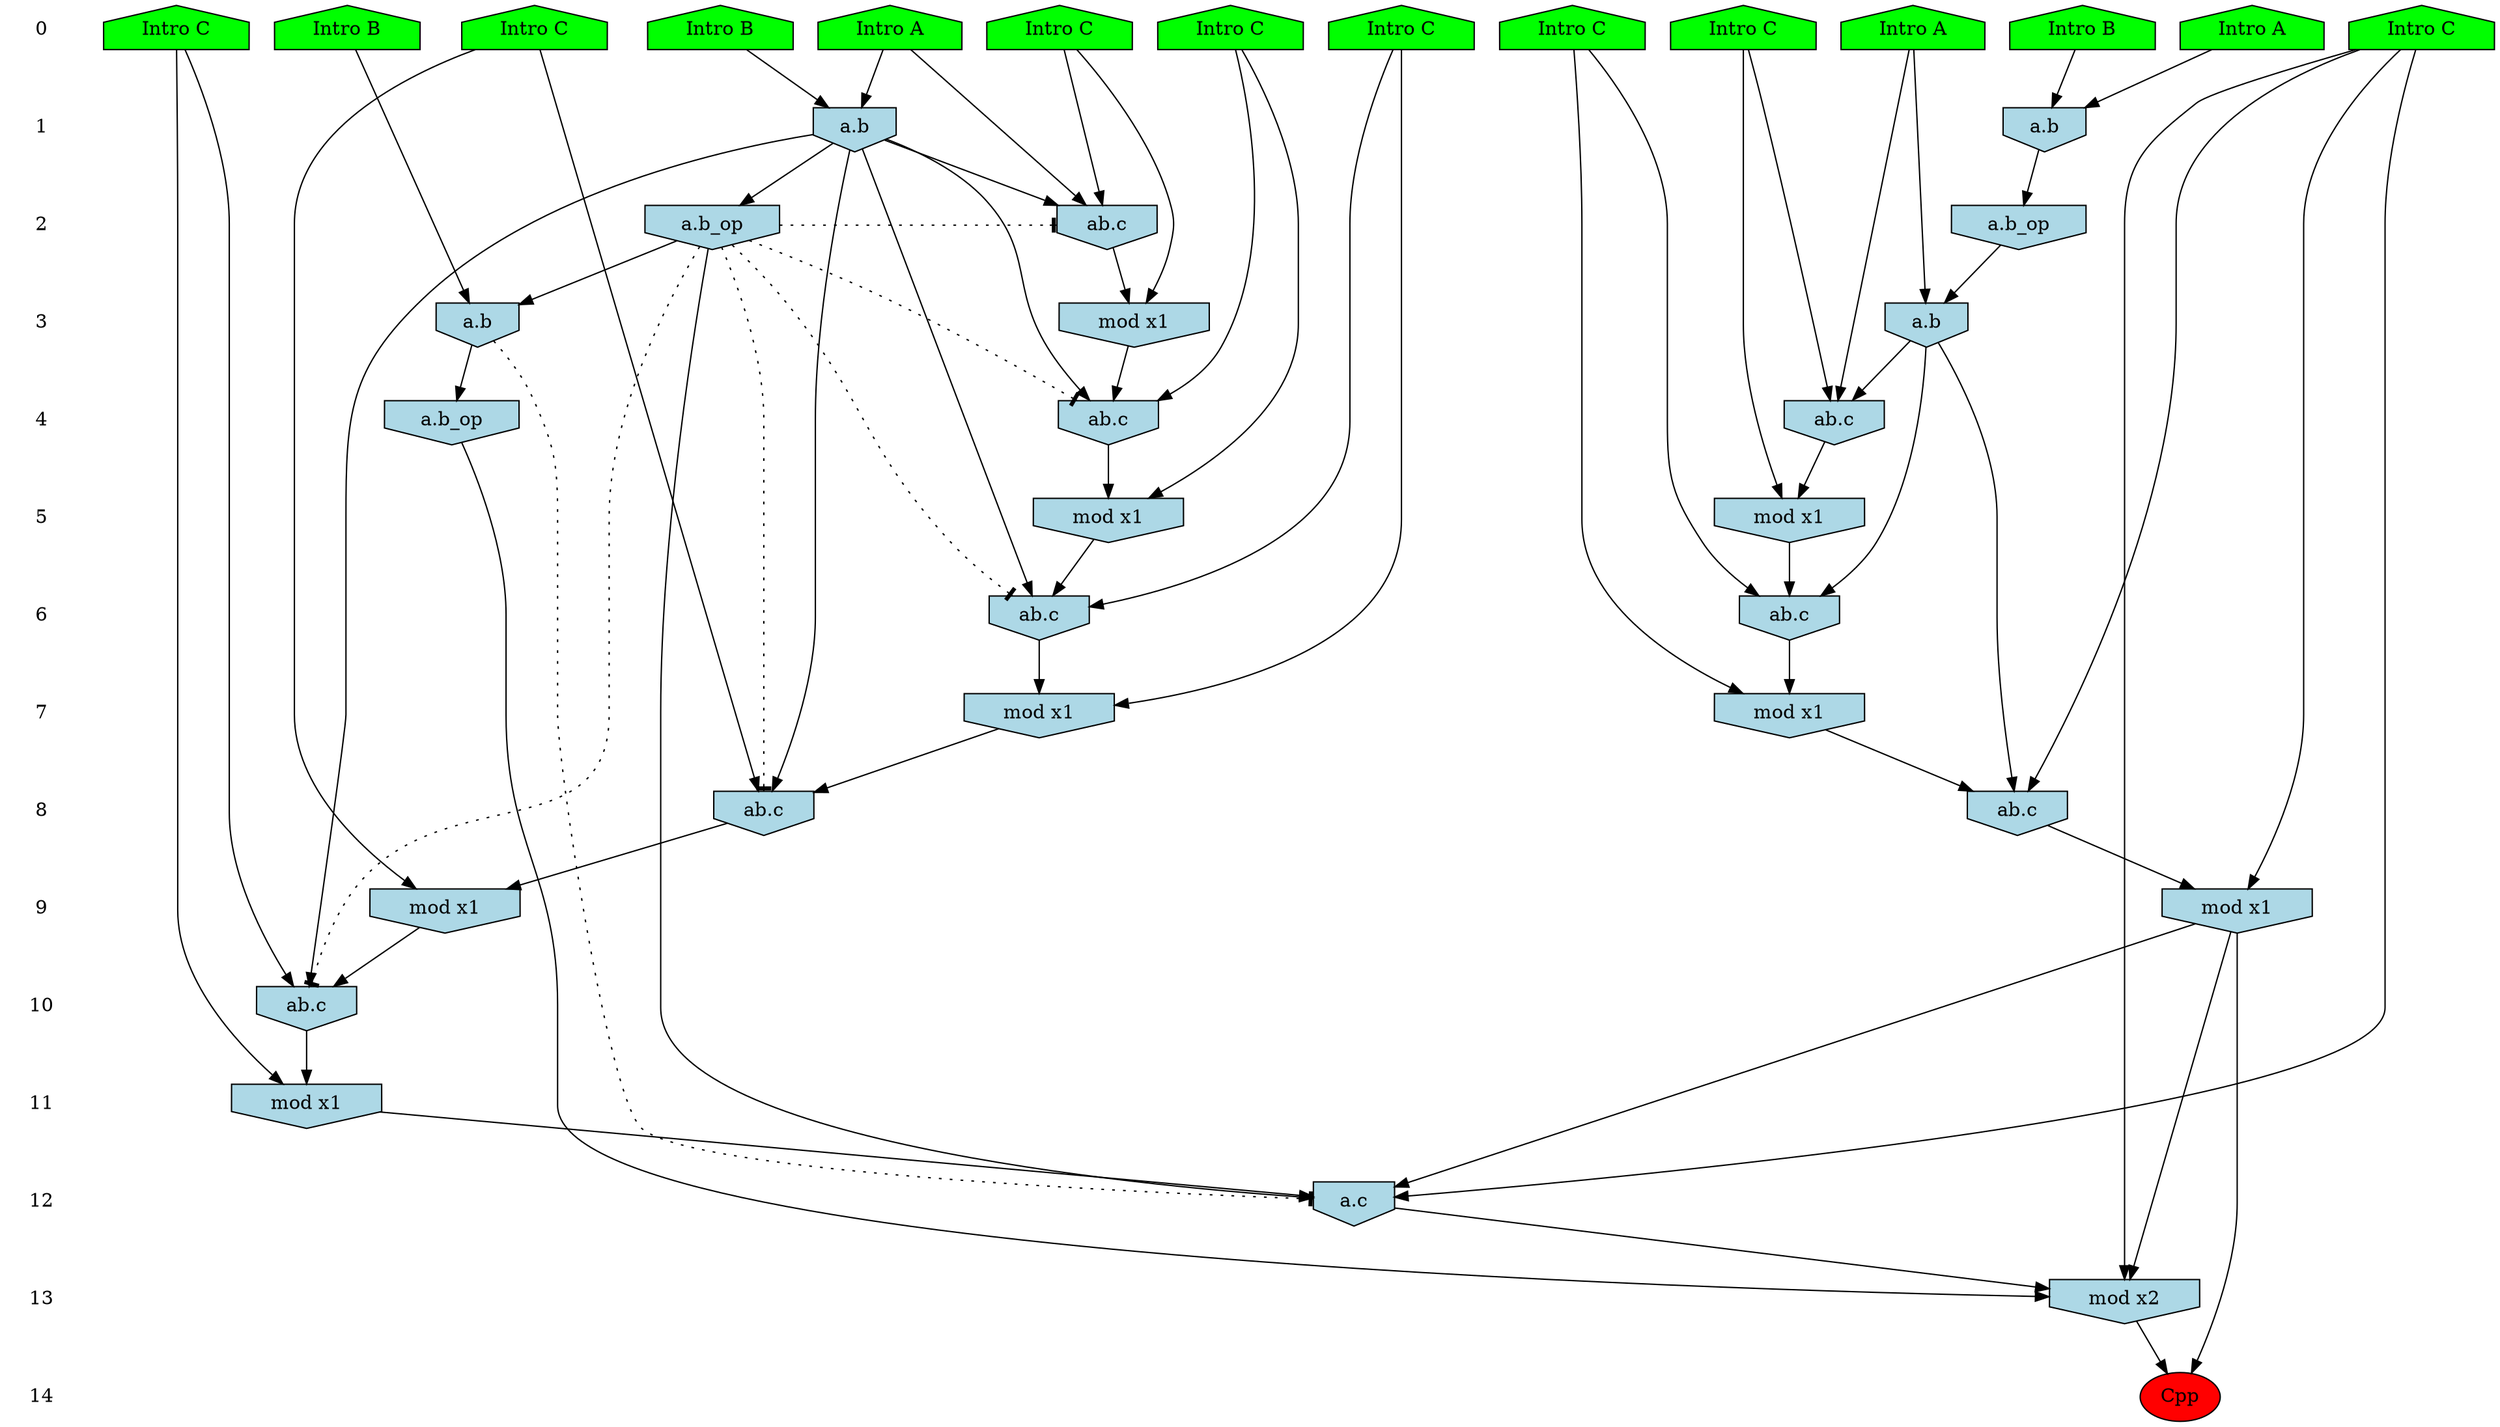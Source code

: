 /* Compression of 1 causal flows obtained in average at 1.883035E+01 t.u */
/* Compressed causal flows were: [3407] */
digraph G{
 ranksep=.5 ; 
{ rank = same ; "0" [shape=plaintext] ; node_1 [label ="Intro B", shape=house, style=filled, fillcolor=green] ;
node_2 [label ="Intro A", shape=house, style=filled, fillcolor=green] ;
node_3 [label ="Intro A", shape=house, style=filled, fillcolor=green] ;
node_4 [label ="Intro B", shape=house, style=filled, fillcolor=green] ;
node_5 [label ="Intro B", shape=house, style=filled, fillcolor=green] ;
node_6 [label ="Intro A", shape=house, style=filled, fillcolor=green] ;
node_7 [label ="Intro C", shape=house, style=filled, fillcolor=green] ;
node_8 [label ="Intro C", shape=house, style=filled, fillcolor=green] ;
node_9 [label ="Intro C", shape=house, style=filled, fillcolor=green] ;
node_10 [label ="Intro C", shape=house, style=filled, fillcolor=green] ;
node_11 [label ="Intro C", shape=house, style=filled, fillcolor=green] ;
node_12 [label ="Intro C", shape=house, style=filled, fillcolor=green] ;
node_13 [label ="Intro C", shape=house, style=filled, fillcolor=green] ;
node_14 [label ="Intro C", shape=house, style=filled, fillcolor=green] ;
}
{ rank = same ; "1" [shape=plaintext] ; node_15 [label="a.b", shape=invhouse, style=filled, fillcolor = lightblue] ;
node_19 [label="a.b", shape=invhouse, style=filled, fillcolor = lightblue] ;
}
{ rank = same ; "2" [shape=plaintext] ; node_16 [label="a.b_op", shape=invhouse, style=filled, fillcolor = lightblue] ;
node_22 [label="ab.c", shape=invhouse, style=filled, fillcolor = lightblue] ;
node_34 [label="a.b_op", shape=invhouse, style=filled, fillcolor = lightblue] ;
}
{ rank = same ; "3" [shape=plaintext] ; node_17 [label="a.b", shape=invhouse, style=filled, fillcolor = lightblue] ;
node_23 [label="mod x1", shape=invhouse, style=filled, fillcolor = lightblue] ;
node_37 [label="a.b", shape=invhouse, style=filled, fillcolor = lightblue] ;
}
{ rank = same ; "4" [shape=plaintext] ; node_18 [label="ab.c", shape=invhouse, style=filled, fillcolor = lightblue] ;
node_24 [label="ab.c", shape=invhouse, style=filled, fillcolor = lightblue] ;
node_38 [label="a.b_op", shape=invhouse, style=filled, fillcolor = lightblue] ;
}
{ rank = same ; "5" [shape=plaintext] ; node_20 [label="mod x1", shape=invhouse, style=filled, fillcolor = lightblue] ;
node_25 [label="mod x1", shape=invhouse, style=filled, fillcolor = lightblue] ;
}
{ rank = same ; "6" [shape=plaintext] ; node_21 [label="ab.c", shape=invhouse, style=filled, fillcolor = lightblue] ;
node_26 [label="ab.c", shape=invhouse, style=filled, fillcolor = lightblue] ;
}
{ rank = same ; "7" [shape=plaintext] ; node_27 [label="mod x1", shape=invhouse, style=filled, fillcolor = lightblue] ;
node_28 [label="mod x1", shape=invhouse, style=filled, fillcolor = lightblue] ;
}
{ rank = same ; "8" [shape=plaintext] ; node_29 [label="ab.c", shape=invhouse, style=filled, fillcolor = lightblue] ;
node_31 [label="ab.c", shape=invhouse, style=filled, fillcolor = lightblue] ;
}
{ rank = same ; "9" [shape=plaintext] ; node_30 [label="mod x1", shape=invhouse, style=filled, fillcolor = lightblue] ;
node_32 [label="mod x1", shape=invhouse, style=filled, fillcolor = lightblue] ;
}
{ rank = same ; "10" [shape=plaintext] ; node_33 [label="ab.c", shape=invhouse, style=filled, fillcolor = lightblue] ;
}
{ rank = same ; "11" [shape=plaintext] ; node_35 [label="mod x1", shape=invhouse, style=filled, fillcolor = lightblue] ;
}
{ rank = same ; "12" [shape=plaintext] ; node_36 [label="a.c", shape=invhouse, style=filled, fillcolor = lightblue] ;
}
{ rank = same ; "13" [shape=plaintext] ; node_39 [label="mod x2", shape=invhouse, style=filled, fillcolor = lightblue] ;
}
{ rank = same ; "14" [shape=plaintext] ; node_40 [label ="Cpp", style=filled, fillcolor=red] ;
}
"0" -> "1" [style="invis"]; 
"1" -> "2" [style="invis"]; 
"2" -> "3" [style="invis"]; 
"3" -> "4" [style="invis"]; 
"4" -> "5" [style="invis"]; 
"5" -> "6" [style="invis"]; 
"6" -> "7" [style="invis"]; 
"7" -> "8" [style="invis"]; 
"8" -> "9" [style="invis"]; 
"9" -> "10" [style="invis"]; 
"10" -> "11" [style="invis"]; 
"11" -> "12" [style="invis"]; 
"12" -> "13" [style="invis"]; 
"13" -> "14" [style="invis"]; 
node_1 -> node_15
node_2 -> node_15
node_15 -> node_16
node_6 -> node_17
node_16 -> node_17
node_6 -> node_18
node_10 -> node_18
node_17 -> node_18
node_3 -> node_19
node_5 -> node_19
node_10 -> node_20
node_18 -> node_20
node_14 -> node_21
node_17 -> node_21
node_20 -> node_21
node_3 -> node_22
node_9 -> node_22
node_19 -> node_22
node_9 -> node_23
node_22 -> node_23
node_11 -> node_24
node_19 -> node_24
node_23 -> node_24
node_11 -> node_25
node_24 -> node_25
node_13 -> node_26
node_19 -> node_26
node_25 -> node_26
node_14 -> node_27
node_21 -> node_27
node_13 -> node_28
node_26 -> node_28
node_7 -> node_29
node_17 -> node_29
node_27 -> node_29
node_7 -> node_30
node_29 -> node_30
node_8 -> node_31
node_19 -> node_31
node_28 -> node_31
node_8 -> node_32
node_31 -> node_32
node_12 -> node_33
node_19 -> node_33
node_32 -> node_33
node_19 -> node_34
node_12 -> node_35
node_33 -> node_35
node_7 -> node_36
node_30 -> node_36
node_34 -> node_36
node_35 -> node_36
node_4 -> node_37
node_34 -> node_37
node_37 -> node_38
node_7 -> node_39
node_30 -> node_39
node_36 -> node_39
node_38 -> node_39
node_30 -> node_40
node_39 -> node_40
node_34 -> node_33 [style=dotted, arrowhead = tee] 
node_34 -> node_31 [style=dotted, arrowhead = tee] 
node_34 -> node_26 [style=dotted, arrowhead = tee] 
node_34 -> node_24 [style=dotted, arrowhead = tee] 
node_34 -> node_22 [style=dotted, arrowhead = tee] 
node_37 -> node_36 [style=dotted, arrowhead = tee] 
}
/*
 Dot generation time: 0.000181
*/